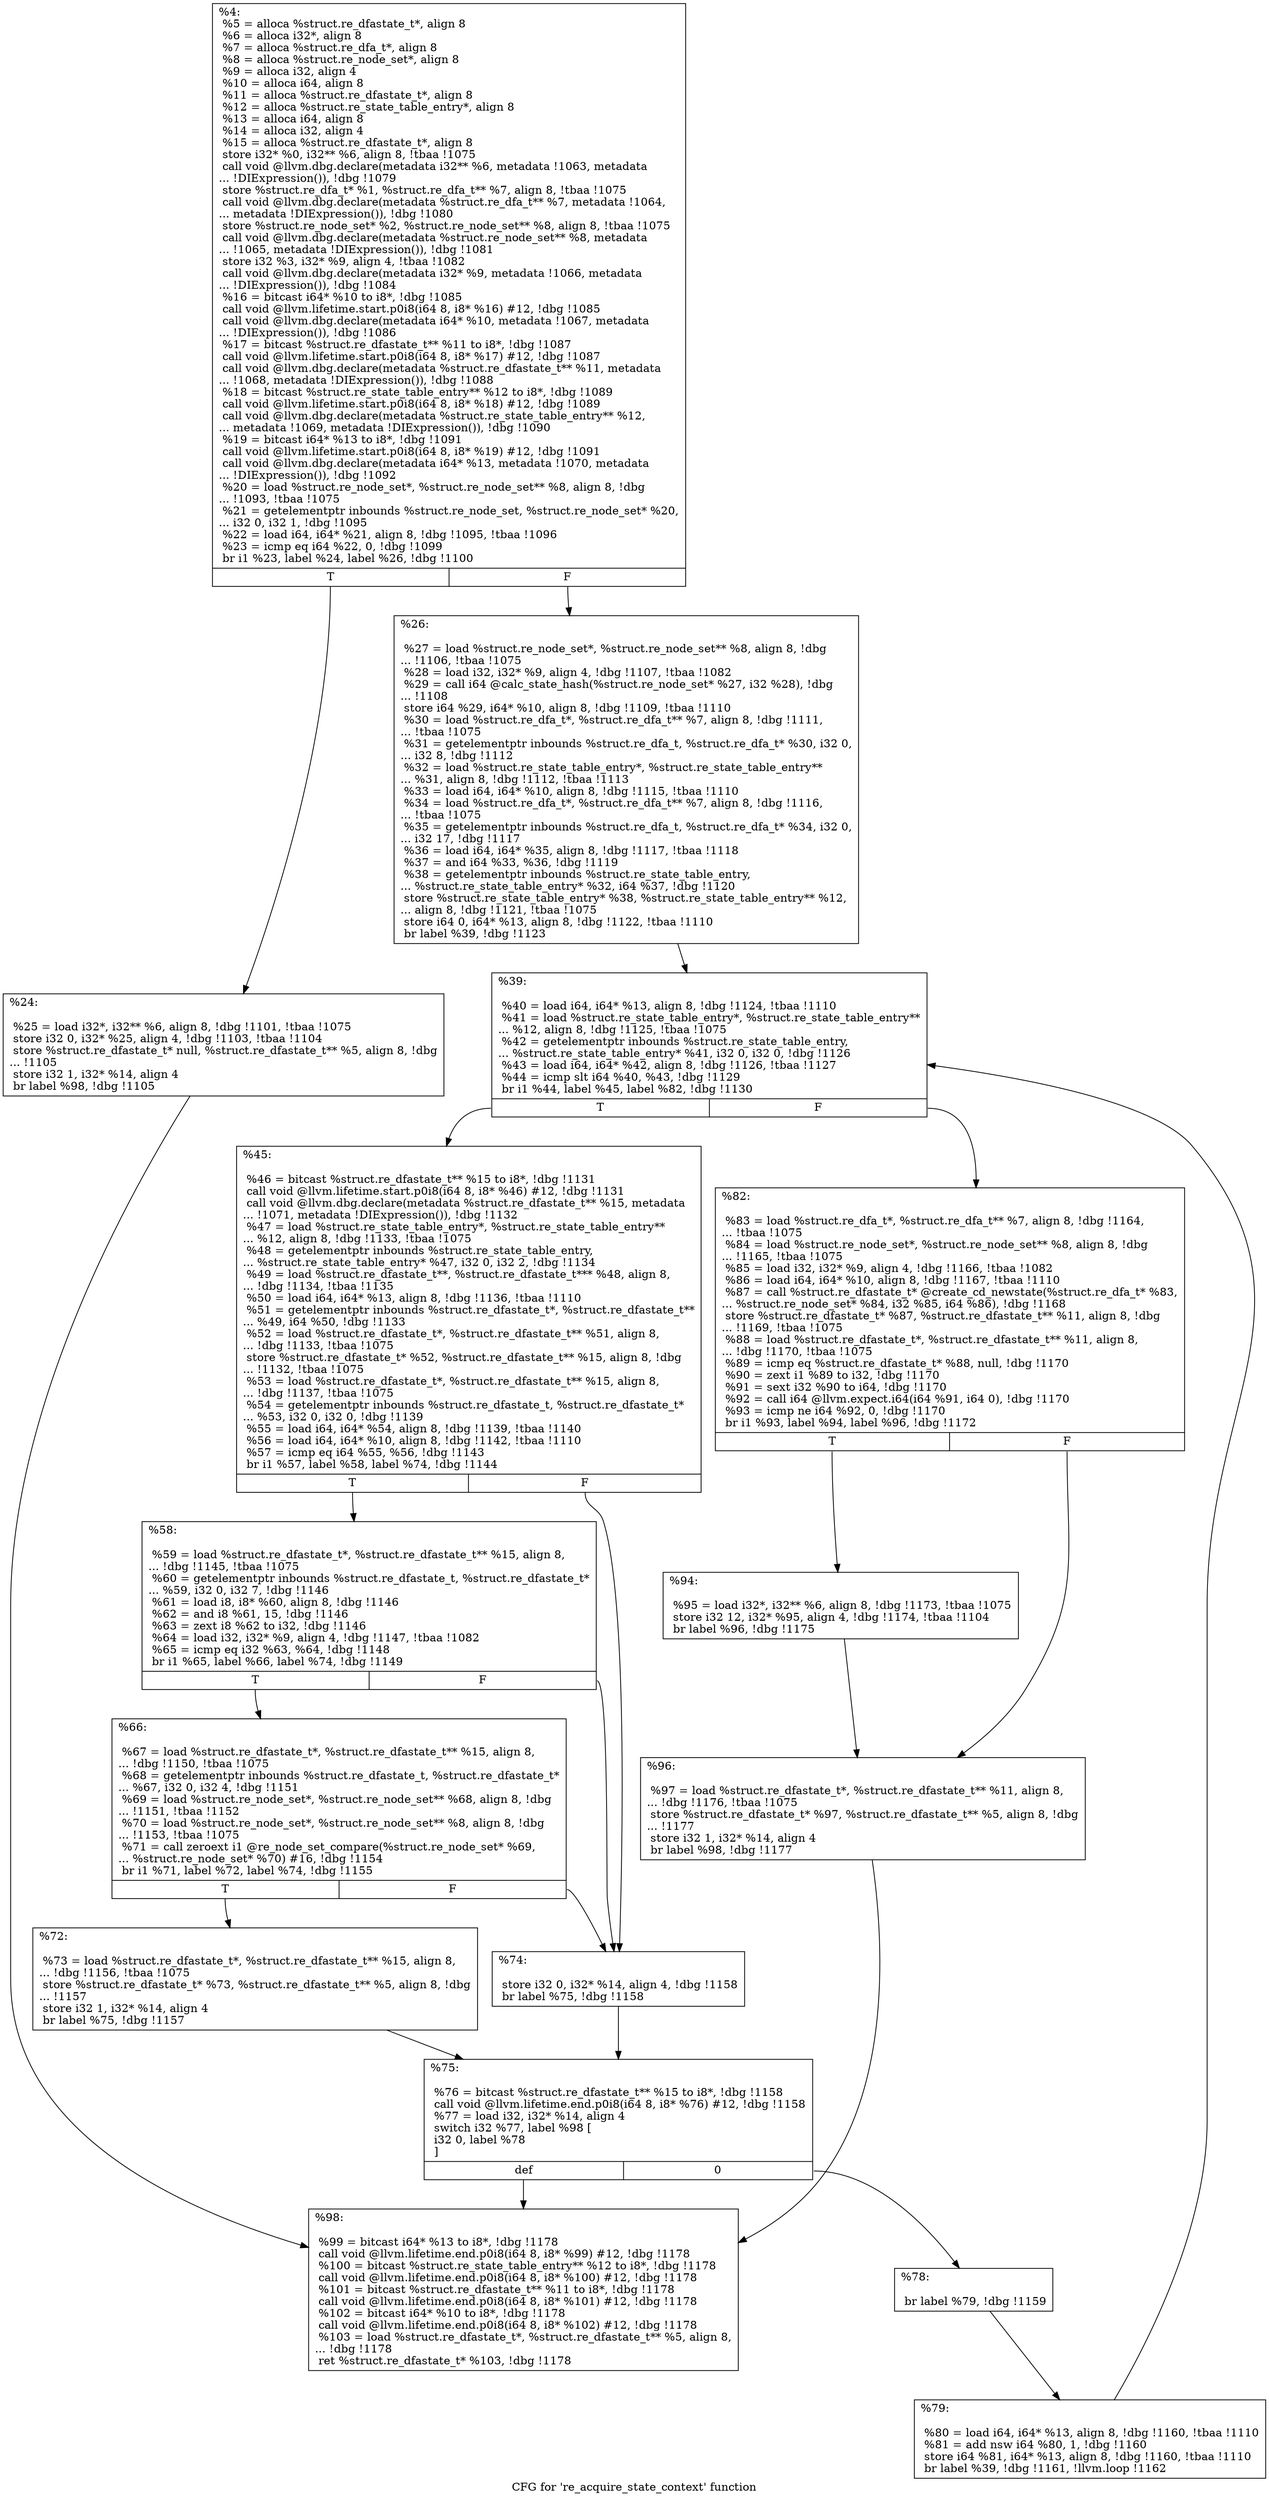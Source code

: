 digraph "CFG for 're_acquire_state_context' function" {
	label="CFG for 're_acquire_state_context' function";

	Node0xb05690 [shape=record,label="{%4:\l  %5 = alloca %struct.re_dfastate_t*, align 8\l  %6 = alloca i32*, align 8\l  %7 = alloca %struct.re_dfa_t*, align 8\l  %8 = alloca %struct.re_node_set*, align 8\l  %9 = alloca i32, align 4\l  %10 = alloca i64, align 8\l  %11 = alloca %struct.re_dfastate_t*, align 8\l  %12 = alloca %struct.re_state_table_entry*, align 8\l  %13 = alloca i64, align 8\l  %14 = alloca i32, align 4\l  %15 = alloca %struct.re_dfastate_t*, align 8\l  store i32* %0, i32** %6, align 8, !tbaa !1075\l  call void @llvm.dbg.declare(metadata i32** %6, metadata !1063, metadata\l... !DIExpression()), !dbg !1079\l  store %struct.re_dfa_t* %1, %struct.re_dfa_t** %7, align 8, !tbaa !1075\l  call void @llvm.dbg.declare(metadata %struct.re_dfa_t** %7, metadata !1064,\l... metadata !DIExpression()), !dbg !1080\l  store %struct.re_node_set* %2, %struct.re_node_set** %8, align 8, !tbaa !1075\l  call void @llvm.dbg.declare(metadata %struct.re_node_set** %8, metadata\l... !1065, metadata !DIExpression()), !dbg !1081\l  store i32 %3, i32* %9, align 4, !tbaa !1082\l  call void @llvm.dbg.declare(metadata i32* %9, metadata !1066, metadata\l... !DIExpression()), !dbg !1084\l  %16 = bitcast i64* %10 to i8*, !dbg !1085\l  call void @llvm.lifetime.start.p0i8(i64 8, i8* %16) #12, !dbg !1085\l  call void @llvm.dbg.declare(metadata i64* %10, metadata !1067, metadata\l... !DIExpression()), !dbg !1086\l  %17 = bitcast %struct.re_dfastate_t** %11 to i8*, !dbg !1087\l  call void @llvm.lifetime.start.p0i8(i64 8, i8* %17) #12, !dbg !1087\l  call void @llvm.dbg.declare(metadata %struct.re_dfastate_t** %11, metadata\l... !1068, metadata !DIExpression()), !dbg !1088\l  %18 = bitcast %struct.re_state_table_entry** %12 to i8*, !dbg !1089\l  call void @llvm.lifetime.start.p0i8(i64 8, i8* %18) #12, !dbg !1089\l  call void @llvm.dbg.declare(metadata %struct.re_state_table_entry** %12,\l... metadata !1069, metadata !DIExpression()), !dbg !1090\l  %19 = bitcast i64* %13 to i8*, !dbg !1091\l  call void @llvm.lifetime.start.p0i8(i64 8, i8* %19) #12, !dbg !1091\l  call void @llvm.dbg.declare(metadata i64* %13, metadata !1070, metadata\l... !DIExpression()), !dbg !1092\l  %20 = load %struct.re_node_set*, %struct.re_node_set** %8, align 8, !dbg\l... !1093, !tbaa !1075\l  %21 = getelementptr inbounds %struct.re_node_set, %struct.re_node_set* %20,\l... i32 0, i32 1, !dbg !1095\l  %22 = load i64, i64* %21, align 8, !dbg !1095, !tbaa !1096\l  %23 = icmp eq i64 %22, 0, !dbg !1099\l  br i1 %23, label %24, label %26, !dbg !1100\l|{<s0>T|<s1>F}}"];
	Node0xb05690:s0 -> Node0xb05820;
	Node0xb05690:s1 -> Node0xb05870;
	Node0xb05820 [shape=record,label="{%24:\l\l  %25 = load i32*, i32** %6, align 8, !dbg !1101, !tbaa !1075\l  store i32 0, i32* %25, align 4, !dbg !1103, !tbaa !1104\l  store %struct.re_dfastate_t* null, %struct.re_dfastate_t** %5, align 8, !dbg\l... !1105\l  store i32 1, i32* %14, align 4\l  br label %98, !dbg !1105\l}"];
	Node0xb05820 -> Node0xb05c80;
	Node0xb05870 [shape=record,label="{%26:\l\l  %27 = load %struct.re_node_set*, %struct.re_node_set** %8, align 8, !dbg\l... !1106, !tbaa !1075\l  %28 = load i32, i32* %9, align 4, !dbg !1107, !tbaa !1082\l  %29 = call i64 @calc_state_hash(%struct.re_node_set* %27, i32 %28), !dbg\l... !1108\l  store i64 %29, i64* %10, align 8, !dbg !1109, !tbaa !1110\l  %30 = load %struct.re_dfa_t*, %struct.re_dfa_t** %7, align 8, !dbg !1111,\l... !tbaa !1075\l  %31 = getelementptr inbounds %struct.re_dfa_t, %struct.re_dfa_t* %30, i32 0,\l... i32 8, !dbg !1112\l  %32 = load %struct.re_state_table_entry*, %struct.re_state_table_entry**\l... %31, align 8, !dbg !1112, !tbaa !1113\l  %33 = load i64, i64* %10, align 8, !dbg !1115, !tbaa !1110\l  %34 = load %struct.re_dfa_t*, %struct.re_dfa_t** %7, align 8, !dbg !1116,\l... !tbaa !1075\l  %35 = getelementptr inbounds %struct.re_dfa_t, %struct.re_dfa_t* %34, i32 0,\l... i32 17, !dbg !1117\l  %36 = load i64, i64* %35, align 8, !dbg !1117, !tbaa !1118\l  %37 = and i64 %33, %36, !dbg !1119\l  %38 = getelementptr inbounds %struct.re_state_table_entry,\l... %struct.re_state_table_entry* %32, i64 %37, !dbg !1120\l  store %struct.re_state_table_entry* %38, %struct.re_state_table_entry** %12,\l... align 8, !dbg !1121, !tbaa !1075\l  store i64 0, i64* %13, align 8, !dbg !1122, !tbaa !1110\l  br label %39, !dbg !1123\l}"];
	Node0xb05870 -> Node0xb058c0;
	Node0xb058c0 [shape=record,label="{%39:\l\l  %40 = load i64, i64* %13, align 8, !dbg !1124, !tbaa !1110\l  %41 = load %struct.re_state_table_entry*, %struct.re_state_table_entry**\l... %12, align 8, !dbg !1125, !tbaa !1075\l  %42 = getelementptr inbounds %struct.re_state_table_entry,\l... %struct.re_state_table_entry* %41, i32 0, i32 0, !dbg !1126\l  %43 = load i64, i64* %42, align 8, !dbg !1126, !tbaa !1127\l  %44 = icmp slt i64 %40, %43, !dbg !1129\l  br i1 %44, label %45, label %82, !dbg !1130\l|{<s0>T|<s1>F}}"];
	Node0xb058c0:s0 -> Node0xb05910;
	Node0xb058c0:s1 -> Node0xb05b90;
	Node0xb05910 [shape=record,label="{%45:\l\l  %46 = bitcast %struct.re_dfastate_t** %15 to i8*, !dbg !1131\l  call void @llvm.lifetime.start.p0i8(i64 8, i8* %46) #12, !dbg !1131\l  call void @llvm.dbg.declare(metadata %struct.re_dfastate_t** %15, metadata\l... !1071, metadata !DIExpression()), !dbg !1132\l  %47 = load %struct.re_state_table_entry*, %struct.re_state_table_entry**\l... %12, align 8, !dbg !1133, !tbaa !1075\l  %48 = getelementptr inbounds %struct.re_state_table_entry,\l... %struct.re_state_table_entry* %47, i32 0, i32 2, !dbg !1134\l  %49 = load %struct.re_dfastate_t**, %struct.re_dfastate_t*** %48, align 8,\l... !dbg !1134, !tbaa !1135\l  %50 = load i64, i64* %13, align 8, !dbg !1136, !tbaa !1110\l  %51 = getelementptr inbounds %struct.re_dfastate_t*, %struct.re_dfastate_t**\l... %49, i64 %50, !dbg !1133\l  %52 = load %struct.re_dfastate_t*, %struct.re_dfastate_t** %51, align 8,\l... !dbg !1133, !tbaa !1075\l  store %struct.re_dfastate_t* %52, %struct.re_dfastate_t** %15, align 8, !dbg\l... !1132, !tbaa !1075\l  %53 = load %struct.re_dfastate_t*, %struct.re_dfastate_t** %15, align 8,\l... !dbg !1137, !tbaa !1075\l  %54 = getelementptr inbounds %struct.re_dfastate_t, %struct.re_dfastate_t*\l... %53, i32 0, i32 0, !dbg !1139\l  %55 = load i64, i64* %54, align 8, !dbg !1139, !tbaa !1140\l  %56 = load i64, i64* %10, align 8, !dbg !1142, !tbaa !1110\l  %57 = icmp eq i64 %55, %56, !dbg !1143\l  br i1 %57, label %58, label %74, !dbg !1144\l|{<s0>T|<s1>F}}"];
	Node0xb05910:s0 -> Node0xb05960;
	Node0xb05910:s1 -> Node0xb05a50;
	Node0xb05960 [shape=record,label="{%58:\l\l  %59 = load %struct.re_dfastate_t*, %struct.re_dfastate_t** %15, align 8,\l... !dbg !1145, !tbaa !1075\l  %60 = getelementptr inbounds %struct.re_dfastate_t, %struct.re_dfastate_t*\l... %59, i32 0, i32 7, !dbg !1146\l  %61 = load i8, i8* %60, align 8, !dbg !1146\l  %62 = and i8 %61, 15, !dbg !1146\l  %63 = zext i8 %62 to i32, !dbg !1146\l  %64 = load i32, i32* %9, align 4, !dbg !1147, !tbaa !1082\l  %65 = icmp eq i32 %63, %64, !dbg !1148\l  br i1 %65, label %66, label %74, !dbg !1149\l|{<s0>T|<s1>F}}"];
	Node0xb05960:s0 -> Node0xb059b0;
	Node0xb05960:s1 -> Node0xb05a50;
	Node0xb059b0 [shape=record,label="{%66:\l\l  %67 = load %struct.re_dfastate_t*, %struct.re_dfastate_t** %15, align 8,\l... !dbg !1150, !tbaa !1075\l  %68 = getelementptr inbounds %struct.re_dfastate_t, %struct.re_dfastate_t*\l... %67, i32 0, i32 4, !dbg !1151\l  %69 = load %struct.re_node_set*, %struct.re_node_set** %68, align 8, !dbg\l... !1151, !tbaa !1152\l  %70 = load %struct.re_node_set*, %struct.re_node_set** %8, align 8, !dbg\l... !1153, !tbaa !1075\l  %71 = call zeroext i1 @re_node_set_compare(%struct.re_node_set* %69,\l... %struct.re_node_set* %70) #16, !dbg !1154\l  br i1 %71, label %72, label %74, !dbg !1155\l|{<s0>T|<s1>F}}"];
	Node0xb059b0:s0 -> Node0xb05a00;
	Node0xb059b0:s1 -> Node0xb05a50;
	Node0xb05a00 [shape=record,label="{%72:\l\l  %73 = load %struct.re_dfastate_t*, %struct.re_dfastate_t** %15, align 8,\l... !dbg !1156, !tbaa !1075\l  store %struct.re_dfastate_t* %73, %struct.re_dfastate_t** %5, align 8, !dbg\l... !1157\l  store i32 1, i32* %14, align 4\l  br label %75, !dbg !1157\l}"];
	Node0xb05a00 -> Node0xb05aa0;
	Node0xb05a50 [shape=record,label="{%74:\l\l  store i32 0, i32* %14, align 4, !dbg !1158\l  br label %75, !dbg !1158\l}"];
	Node0xb05a50 -> Node0xb05aa0;
	Node0xb05aa0 [shape=record,label="{%75:\l\l  %76 = bitcast %struct.re_dfastate_t** %15 to i8*, !dbg !1158\l  call void @llvm.lifetime.end.p0i8(i64 8, i8* %76) #12, !dbg !1158\l  %77 = load i32, i32* %14, align 4\l  switch i32 %77, label %98 [\l    i32 0, label %78\l  ]\l|{<s0>def|<s1>0}}"];
	Node0xb05aa0:s0 -> Node0xb05c80;
	Node0xb05aa0:s1 -> Node0xb05af0;
	Node0xb05af0 [shape=record,label="{%78:\l\l  br label %79, !dbg !1159\l}"];
	Node0xb05af0 -> Node0xb05b40;
	Node0xb05b40 [shape=record,label="{%79:\l\l  %80 = load i64, i64* %13, align 8, !dbg !1160, !tbaa !1110\l  %81 = add nsw i64 %80, 1, !dbg !1160\l  store i64 %81, i64* %13, align 8, !dbg !1160, !tbaa !1110\l  br label %39, !dbg !1161, !llvm.loop !1162\l}"];
	Node0xb05b40 -> Node0xb058c0;
	Node0xb05b90 [shape=record,label="{%82:\l\l  %83 = load %struct.re_dfa_t*, %struct.re_dfa_t** %7, align 8, !dbg !1164,\l... !tbaa !1075\l  %84 = load %struct.re_node_set*, %struct.re_node_set** %8, align 8, !dbg\l... !1165, !tbaa !1075\l  %85 = load i32, i32* %9, align 4, !dbg !1166, !tbaa !1082\l  %86 = load i64, i64* %10, align 8, !dbg !1167, !tbaa !1110\l  %87 = call %struct.re_dfastate_t* @create_cd_newstate(%struct.re_dfa_t* %83,\l... %struct.re_node_set* %84, i32 %85, i64 %86), !dbg !1168\l  store %struct.re_dfastate_t* %87, %struct.re_dfastate_t** %11, align 8, !dbg\l... !1169, !tbaa !1075\l  %88 = load %struct.re_dfastate_t*, %struct.re_dfastate_t** %11, align 8,\l... !dbg !1170, !tbaa !1075\l  %89 = icmp eq %struct.re_dfastate_t* %88, null, !dbg !1170\l  %90 = zext i1 %89 to i32, !dbg !1170\l  %91 = sext i32 %90 to i64, !dbg !1170\l  %92 = call i64 @llvm.expect.i64(i64 %91, i64 0), !dbg !1170\l  %93 = icmp ne i64 %92, 0, !dbg !1170\l  br i1 %93, label %94, label %96, !dbg !1172\l|{<s0>T|<s1>F}}"];
	Node0xb05b90:s0 -> Node0xb05be0;
	Node0xb05b90:s1 -> Node0xb05c30;
	Node0xb05be0 [shape=record,label="{%94:\l\l  %95 = load i32*, i32** %6, align 8, !dbg !1173, !tbaa !1075\l  store i32 12, i32* %95, align 4, !dbg !1174, !tbaa !1104\l  br label %96, !dbg !1175\l}"];
	Node0xb05be0 -> Node0xb05c30;
	Node0xb05c30 [shape=record,label="{%96:\l\l  %97 = load %struct.re_dfastate_t*, %struct.re_dfastate_t** %11, align 8,\l... !dbg !1176, !tbaa !1075\l  store %struct.re_dfastate_t* %97, %struct.re_dfastate_t** %5, align 8, !dbg\l... !1177\l  store i32 1, i32* %14, align 4\l  br label %98, !dbg !1177\l}"];
	Node0xb05c30 -> Node0xb05c80;
	Node0xb05c80 [shape=record,label="{%98:\l\l  %99 = bitcast i64* %13 to i8*, !dbg !1178\l  call void @llvm.lifetime.end.p0i8(i64 8, i8* %99) #12, !dbg !1178\l  %100 = bitcast %struct.re_state_table_entry** %12 to i8*, !dbg !1178\l  call void @llvm.lifetime.end.p0i8(i64 8, i8* %100) #12, !dbg !1178\l  %101 = bitcast %struct.re_dfastate_t** %11 to i8*, !dbg !1178\l  call void @llvm.lifetime.end.p0i8(i64 8, i8* %101) #12, !dbg !1178\l  %102 = bitcast i64* %10 to i8*, !dbg !1178\l  call void @llvm.lifetime.end.p0i8(i64 8, i8* %102) #12, !dbg !1178\l  %103 = load %struct.re_dfastate_t*, %struct.re_dfastate_t** %5, align 8,\l... !dbg !1178\l  ret %struct.re_dfastate_t* %103, !dbg !1178\l}"];
}
